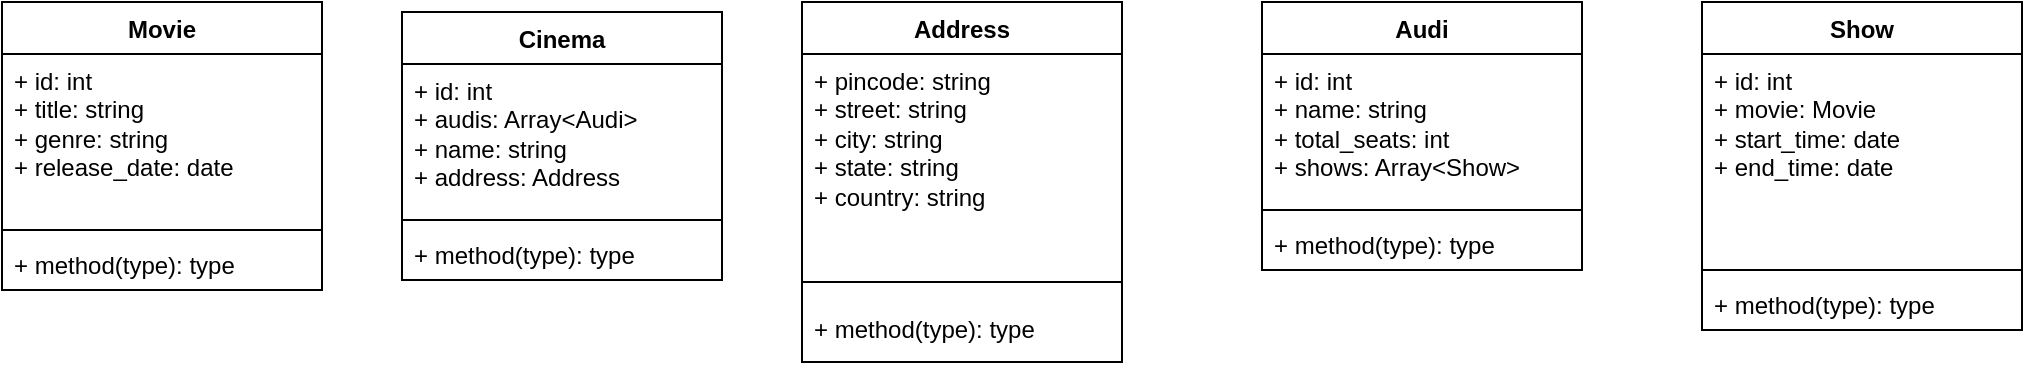 <mxfile version="21.7.1" type="github">
  <diagram name="Page-1" id="A2XBuaWAbMyCQTmq92CU">
    <mxGraphModel dx="2284" dy="803" grid="1" gridSize="10" guides="1" tooltips="1" connect="1" arrows="1" fold="1" page="1" pageScale="1" pageWidth="850" pageHeight="1100" math="0" shadow="0">
      <root>
        <mxCell id="0" />
        <mxCell id="1" parent="0" />
        <mxCell id="MK7ikO1UDAPkCS0BPiQv-1" value="Movie" style="swimlane;fontStyle=1;align=center;verticalAlign=top;childLayout=stackLayout;horizontal=1;startSize=26;horizontalStack=0;resizeParent=1;resizeParentMax=0;resizeLast=0;collapsible=1;marginBottom=0;whiteSpace=wrap;html=1;" vertex="1" parent="1">
          <mxGeometry x="-90" y="120" width="160" height="144" as="geometry" />
        </mxCell>
        <mxCell id="MK7ikO1UDAPkCS0BPiQv-2" value="+ id: int&lt;br&gt;+ title: string&lt;br&gt;+ genre: string&lt;br&gt;+ release_date: date" style="text;strokeColor=none;fillColor=none;align=left;verticalAlign=top;spacingLeft=4;spacingRight=4;overflow=hidden;rotatable=0;points=[[0,0.5],[1,0.5]];portConstraint=eastwest;whiteSpace=wrap;html=1;" vertex="1" parent="MK7ikO1UDAPkCS0BPiQv-1">
          <mxGeometry y="26" width="160" height="84" as="geometry" />
        </mxCell>
        <mxCell id="MK7ikO1UDAPkCS0BPiQv-3" value="" style="line;strokeWidth=1;fillColor=none;align=left;verticalAlign=middle;spacingTop=-1;spacingLeft=3;spacingRight=3;rotatable=0;labelPosition=right;points=[];portConstraint=eastwest;strokeColor=inherit;" vertex="1" parent="MK7ikO1UDAPkCS0BPiQv-1">
          <mxGeometry y="110" width="160" height="8" as="geometry" />
        </mxCell>
        <mxCell id="MK7ikO1UDAPkCS0BPiQv-4" value="+ method(type): type" style="text;strokeColor=none;fillColor=none;align=left;verticalAlign=top;spacingLeft=4;spacingRight=4;overflow=hidden;rotatable=0;points=[[0,0.5],[1,0.5]];portConstraint=eastwest;whiteSpace=wrap;html=1;" vertex="1" parent="MK7ikO1UDAPkCS0BPiQv-1">
          <mxGeometry y="118" width="160" height="26" as="geometry" />
        </mxCell>
        <mxCell id="MK7ikO1UDAPkCS0BPiQv-5" value="Cinema" style="swimlane;fontStyle=1;align=center;verticalAlign=top;childLayout=stackLayout;horizontal=1;startSize=26;horizontalStack=0;resizeParent=1;resizeParentMax=0;resizeLast=0;collapsible=1;marginBottom=0;whiteSpace=wrap;html=1;" vertex="1" parent="1">
          <mxGeometry x="110" y="125" width="160" height="134" as="geometry" />
        </mxCell>
        <mxCell id="MK7ikO1UDAPkCS0BPiQv-6" value="+ id: int&lt;br&gt;+ audis: Array&amp;lt;Audi&amp;gt;&lt;br&gt;+ name: string&lt;br&gt;+ address: Address&amp;nbsp;" style="text;strokeColor=none;fillColor=none;align=left;verticalAlign=top;spacingLeft=4;spacingRight=4;overflow=hidden;rotatable=0;points=[[0,0.5],[1,0.5]];portConstraint=eastwest;whiteSpace=wrap;html=1;" vertex="1" parent="MK7ikO1UDAPkCS0BPiQv-5">
          <mxGeometry y="26" width="160" height="74" as="geometry" />
        </mxCell>
        <mxCell id="MK7ikO1UDAPkCS0BPiQv-7" value="" style="line;strokeWidth=1;fillColor=none;align=left;verticalAlign=middle;spacingTop=-1;spacingLeft=3;spacingRight=3;rotatable=0;labelPosition=right;points=[];portConstraint=eastwest;strokeColor=inherit;" vertex="1" parent="MK7ikO1UDAPkCS0BPiQv-5">
          <mxGeometry y="100" width="160" height="8" as="geometry" />
        </mxCell>
        <mxCell id="MK7ikO1UDAPkCS0BPiQv-8" value="+ method(type): type" style="text;strokeColor=none;fillColor=none;align=left;verticalAlign=top;spacingLeft=4;spacingRight=4;overflow=hidden;rotatable=0;points=[[0,0.5],[1,0.5]];portConstraint=eastwest;whiteSpace=wrap;html=1;" vertex="1" parent="MK7ikO1UDAPkCS0BPiQv-5">
          <mxGeometry y="108" width="160" height="26" as="geometry" />
        </mxCell>
        <mxCell id="MK7ikO1UDAPkCS0BPiQv-9" value="Address" style="swimlane;fontStyle=1;align=center;verticalAlign=top;childLayout=stackLayout;horizontal=1;startSize=26;horizontalStack=0;resizeParent=1;resizeParentMax=0;resizeLast=0;collapsible=1;marginBottom=0;whiteSpace=wrap;html=1;" vertex="1" parent="1">
          <mxGeometry x="310" y="120" width="160" height="180" as="geometry" />
        </mxCell>
        <mxCell id="MK7ikO1UDAPkCS0BPiQv-10" value="+ pincode: string&lt;br&gt;+ street: string&lt;br&gt;+ city: string&lt;br&gt;+ state: string&lt;br&gt;+ country: string" style="text;strokeColor=none;fillColor=none;align=left;verticalAlign=top;spacingLeft=4;spacingRight=4;overflow=hidden;rotatable=0;points=[[0,0.5],[1,0.5]];portConstraint=eastwest;whiteSpace=wrap;html=1;" vertex="1" parent="MK7ikO1UDAPkCS0BPiQv-9">
          <mxGeometry y="26" width="160" height="104" as="geometry" />
        </mxCell>
        <mxCell id="MK7ikO1UDAPkCS0BPiQv-11" value="" style="line;strokeWidth=1;fillColor=none;align=left;verticalAlign=middle;spacingTop=-1;spacingLeft=3;spacingRight=3;rotatable=0;labelPosition=right;points=[];portConstraint=eastwest;strokeColor=inherit;" vertex="1" parent="MK7ikO1UDAPkCS0BPiQv-9">
          <mxGeometry y="130" width="160" height="20" as="geometry" />
        </mxCell>
        <mxCell id="MK7ikO1UDAPkCS0BPiQv-12" value="+ method(type): type" style="text;strokeColor=none;fillColor=none;align=left;verticalAlign=top;spacingLeft=4;spacingRight=4;overflow=hidden;rotatable=0;points=[[0,0.5],[1,0.5]];portConstraint=eastwest;whiteSpace=wrap;html=1;" vertex="1" parent="MK7ikO1UDAPkCS0BPiQv-9">
          <mxGeometry y="150" width="160" height="30" as="geometry" />
        </mxCell>
        <mxCell id="MK7ikO1UDAPkCS0BPiQv-17" value="Audi" style="swimlane;fontStyle=1;align=center;verticalAlign=top;childLayout=stackLayout;horizontal=1;startSize=26;horizontalStack=0;resizeParent=1;resizeParentMax=0;resizeLast=0;collapsible=1;marginBottom=0;whiteSpace=wrap;html=1;" vertex="1" parent="1">
          <mxGeometry x="540" y="120" width="160" height="134" as="geometry" />
        </mxCell>
        <mxCell id="MK7ikO1UDAPkCS0BPiQv-18" value="+ id: int&lt;br&gt;+ name: string&lt;br&gt;+ total_seats: int&lt;br&gt;+ shows: Array&amp;lt;Show&amp;gt;" style="text;strokeColor=none;fillColor=none;align=left;verticalAlign=top;spacingLeft=4;spacingRight=4;overflow=hidden;rotatable=0;points=[[0,0.5],[1,0.5]];portConstraint=eastwest;whiteSpace=wrap;html=1;" vertex="1" parent="MK7ikO1UDAPkCS0BPiQv-17">
          <mxGeometry y="26" width="160" height="74" as="geometry" />
        </mxCell>
        <mxCell id="MK7ikO1UDAPkCS0BPiQv-19" value="" style="line;strokeWidth=1;fillColor=none;align=left;verticalAlign=middle;spacingTop=-1;spacingLeft=3;spacingRight=3;rotatable=0;labelPosition=right;points=[];portConstraint=eastwest;strokeColor=inherit;" vertex="1" parent="MK7ikO1UDAPkCS0BPiQv-17">
          <mxGeometry y="100" width="160" height="8" as="geometry" />
        </mxCell>
        <mxCell id="MK7ikO1UDAPkCS0BPiQv-20" value="+ method(type): type" style="text;strokeColor=none;fillColor=none;align=left;verticalAlign=top;spacingLeft=4;spacingRight=4;overflow=hidden;rotatable=0;points=[[0,0.5],[1,0.5]];portConstraint=eastwest;whiteSpace=wrap;html=1;" vertex="1" parent="MK7ikO1UDAPkCS0BPiQv-17">
          <mxGeometry y="108" width="160" height="26" as="geometry" />
        </mxCell>
        <mxCell id="MK7ikO1UDAPkCS0BPiQv-21" value="Show" style="swimlane;fontStyle=1;align=center;verticalAlign=top;childLayout=stackLayout;horizontal=1;startSize=26;horizontalStack=0;resizeParent=1;resizeParentMax=0;resizeLast=0;collapsible=1;marginBottom=0;whiteSpace=wrap;html=1;" vertex="1" parent="1">
          <mxGeometry x="760" y="120" width="160" height="164" as="geometry" />
        </mxCell>
        <mxCell id="MK7ikO1UDAPkCS0BPiQv-22" value="+ id: int&lt;br&gt;+ movie: Movie&lt;br&gt;+ start_time: date&lt;br&gt;+ end_time: date" style="text;strokeColor=none;fillColor=none;align=left;verticalAlign=top;spacingLeft=4;spacingRight=4;overflow=hidden;rotatable=0;points=[[0,0.5],[1,0.5]];portConstraint=eastwest;whiteSpace=wrap;html=1;" vertex="1" parent="MK7ikO1UDAPkCS0BPiQv-21">
          <mxGeometry y="26" width="160" height="104" as="geometry" />
        </mxCell>
        <mxCell id="MK7ikO1UDAPkCS0BPiQv-23" value="" style="line;strokeWidth=1;fillColor=none;align=left;verticalAlign=middle;spacingTop=-1;spacingLeft=3;spacingRight=3;rotatable=0;labelPosition=right;points=[];portConstraint=eastwest;strokeColor=inherit;" vertex="1" parent="MK7ikO1UDAPkCS0BPiQv-21">
          <mxGeometry y="130" width="160" height="8" as="geometry" />
        </mxCell>
        <mxCell id="MK7ikO1UDAPkCS0BPiQv-24" value="+ method(type): type" style="text;strokeColor=none;fillColor=none;align=left;verticalAlign=top;spacingLeft=4;spacingRight=4;overflow=hidden;rotatable=0;points=[[0,0.5],[1,0.5]];portConstraint=eastwest;whiteSpace=wrap;html=1;" vertex="1" parent="MK7ikO1UDAPkCS0BPiQv-21">
          <mxGeometry y="138" width="160" height="26" as="geometry" />
        </mxCell>
      </root>
    </mxGraphModel>
  </diagram>
</mxfile>
